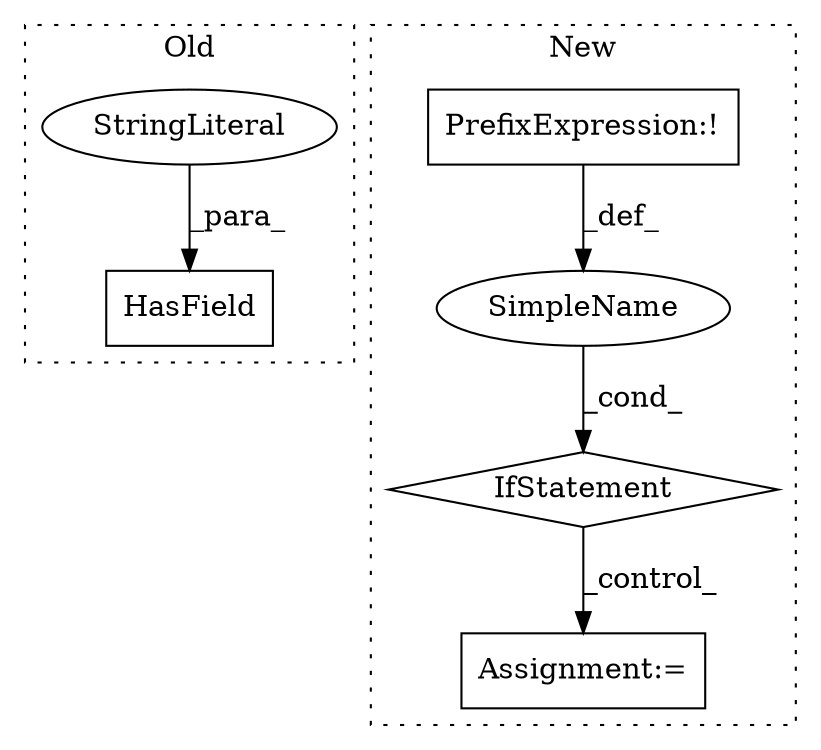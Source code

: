 digraph G {
subgraph cluster0 {
1 [label="HasField" a="32" s="12282,12298" l="9,1" shape="box"];
4 [label="StringLiteral" a="45" s="12291" l="7" shape="ellipse"];
label = "Old";
style="dotted";
}
subgraph cluster1 {
2 [label="IfStatement" a="25" s="12265,12273" l="4,2" shape="diamond"];
3 [label="PrefixExpression:!" a="38" s="12269" l="1" shape="box"];
5 [label="SimpleName" a="42" s="" l="" shape="ellipse"];
6 [label="Assignment:=" a="7" s="12298" l="1" shape="box"];
label = "New";
style="dotted";
}
2 -> 6 [label="_control_"];
3 -> 5 [label="_def_"];
4 -> 1 [label="_para_"];
5 -> 2 [label="_cond_"];
}